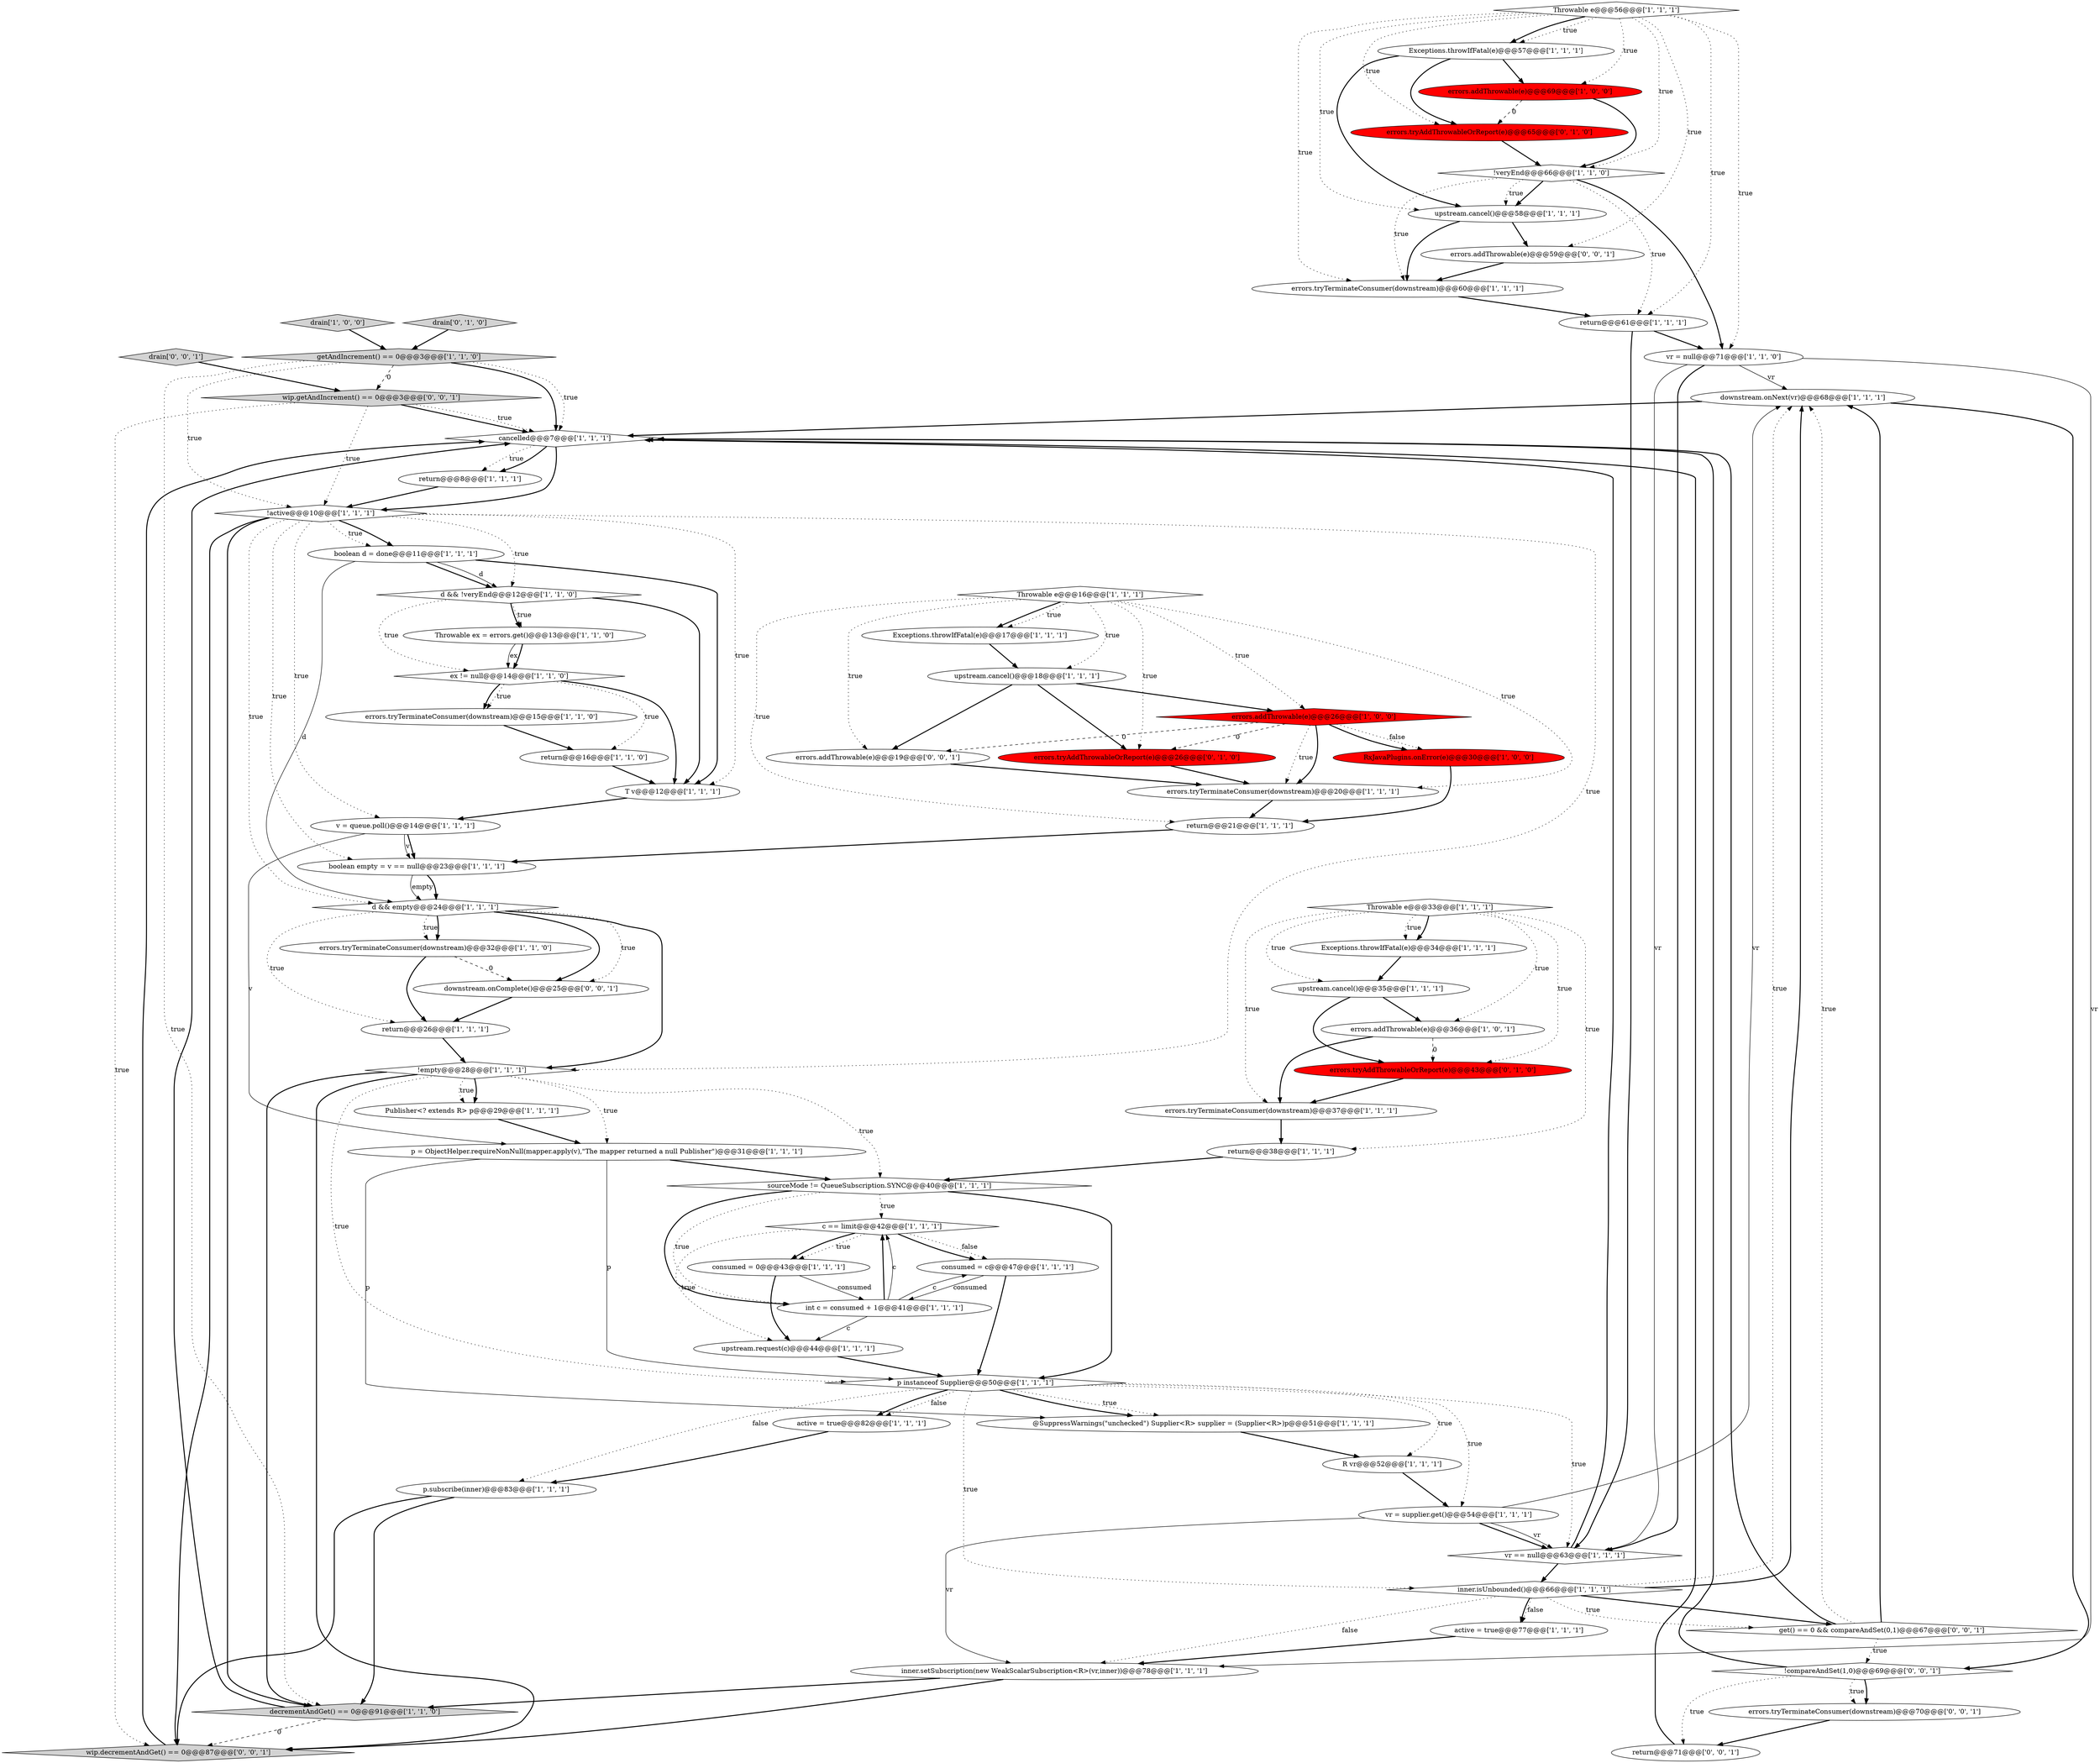 digraph {
46 [style = filled, label = "downstream.onNext(vr)@@@68@@@['1', '1', '1']", fillcolor = white, shape = ellipse image = "AAA0AAABBB1BBB"];
58 [style = filled, label = "errors.tryTerminateConsumer(downstream)@@@32@@@['1', '1', '0']", fillcolor = white, shape = ellipse image = "AAA0AAABBB1BBB"];
59 [style = filled, label = "errors.tryAddThrowableOrReport(e)@@@43@@@['0', '1', '0']", fillcolor = red, shape = ellipse image = "AAA1AAABBB2BBB"];
27 [style = filled, label = "upstream.request(c)@@@44@@@['1', '1', '1']", fillcolor = white, shape = ellipse image = "AAA0AAABBB1BBB"];
55 [style = filled, label = "RxJavaPlugins.onError(e)@@@30@@@['1', '0', '0']", fillcolor = red, shape = ellipse image = "AAA1AAABBB1BBB"];
29 [style = filled, label = "!veryEnd@@@66@@@['1', '1', '0']", fillcolor = white, shape = diamond image = "AAA0AAABBB1BBB"];
23 [style = filled, label = "p = ObjectHelper.requireNonNull(mapper.apply(v),\"The mapper returned a null Publisher\")@@@31@@@['1', '1', '1']", fillcolor = white, shape = ellipse image = "AAA0AAABBB1BBB"];
72 [style = filled, label = "drain['0', '0', '1']", fillcolor = lightgray, shape = diamond image = "AAA0AAABBB3BBB"];
56 [style = filled, label = "decrementAndGet() == 0@@@91@@@['1', '1', '0']", fillcolor = lightgray, shape = diamond image = "AAA0AAABBB1BBB"];
25 [style = filled, label = "Exceptions.throwIfFatal(e)@@@34@@@['1', '1', '1']", fillcolor = white, shape = ellipse image = "AAA0AAABBB1BBB"];
4 [style = filled, label = "errors.tryTerminateConsumer(downstream)@@@15@@@['1', '1', '0']", fillcolor = white, shape = ellipse image = "AAA0AAABBB1BBB"];
7 [style = filled, label = "inner.isUnbounded()@@@66@@@['1', '1', '1']", fillcolor = white, shape = diamond image = "AAA0AAABBB1BBB"];
34 [style = filled, label = "!active@@@10@@@['1', '1', '1']", fillcolor = white, shape = diamond image = "AAA0AAABBB1BBB"];
39 [style = filled, label = "errors.tryTerminateConsumer(downstream)@@@37@@@['1', '1', '1']", fillcolor = white, shape = ellipse image = "AAA0AAABBB1BBB"];
32 [style = filled, label = "Publisher<? extends R> p@@@29@@@['1', '1', '1']", fillcolor = white, shape = ellipse image = "AAA0AAABBB1BBB"];
52 [style = filled, label = "Throwable e@@@56@@@['1', '1', '1']", fillcolor = white, shape = diamond image = "AAA0AAABBB1BBB"];
33 [style = filled, label = "vr = supplier.get()@@@54@@@['1', '1', '1']", fillcolor = white, shape = ellipse image = "AAA0AAABBB1BBB"];
51 [style = filled, label = "errors.addThrowable(e)@@@69@@@['1', '0', '0']", fillcolor = red, shape = ellipse image = "AAA1AAABBB1BBB"];
17 [style = filled, label = "return@@@26@@@['1', '1', '1']", fillcolor = white, shape = ellipse image = "AAA0AAABBB1BBB"];
19 [style = filled, label = "ex != null@@@14@@@['1', '1', '0']", fillcolor = white, shape = diamond image = "AAA0AAABBB1BBB"];
26 [style = filled, label = "cancelled@@@7@@@['1', '1', '1']", fillcolor = white, shape = diamond image = "AAA0AAABBB1BBB"];
14 [style = filled, label = "boolean empty = v == null@@@23@@@['1', '1', '1']", fillcolor = white, shape = ellipse image = "AAA0AAABBB1BBB"];
10 [style = filled, label = "v = queue.poll()@@@14@@@['1', '1', '1']", fillcolor = white, shape = ellipse image = "AAA0AAABBB1BBB"];
9 [style = filled, label = "getAndIncrement() == 0@@@3@@@['1', '1', '0']", fillcolor = lightgray, shape = diamond image = "AAA0AAABBB1BBB"];
15 [style = filled, label = "p.subscribe(inner)@@@83@@@['1', '1', '1']", fillcolor = white, shape = ellipse image = "AAA0AAABBB1BBB"];
24 [style = filled, label = "active = true@@@82@@@['1', '1', '1']", fillcolor = white, shape = ellipse image = "AAA0AAABBB1BBB"];
37 [style = filled, label = "return@@@21@@@['1', '1', '1']", fillcolor = white, shape = ellipse image = "AAA0AAABBB1BBB"];
36 [style = filled, label = "vr == null@@@63@@@['1', '1', '1']", fillcolor = white, shape = diamond image = "AAA0AAABBB1BBB"];
48 [style = filled, label = "R vr@@@52@@@['1', '1', '1']", fillcolor = white, shape = ellipse image = "AAA0AAABBB1BBB"];
53 [style = filled, label = "upstream.cancel()@@@58@@@['1', '1', '1']", fillcolor = white, shape = ellipse image = "AAA0AAABBB1BBB"];
61 [style = filled, label = "errors.tryAddThrowableOrReport(e)@@@65@@@['0', '1', '0']", fillcolor = red, shape = ellipse image = "AAA1AAABBB2BBB"];
66 [style = filled, label = "downstream.onComplete()@@@25@@@['0', '0', '1']", fillcolor = white, shape = ellipse image = "AAA0AAABBB3BBB"];
69 [style = filled, label = "wip.getAndIncrement() == 0@@@3@@@['0', '0', '1']", fillcolor = lightgray, shape = diamond image = "AAA0AAABBB3BBB"];
11 [style = filled, label = "@SuppressWarnings(\"unchecked\") Supplier<R> supplier = (Supplier<R>)p@@@51@@@['1', '1', '1']", fillcolor = white, shape = ellipse image = "AAA0AAABBB1BBB"];
28 [style = filled, label = "Throwable ex = errors.get()@@@13@@@['1', '1', '0']", fillcolor = white, shape = ellipse image = "AAA0AAABBB1BBB"];
31 [style = filled, label = "errors.tryTerminateConsumer(downstream)@@@20@@@['1', '1', '1']", fillcolor = white, shape = ellipse image = "AAA0AAABBB1BBB"];
47 [style = filled, label = "consumed = c@@@47@@@['1', '1', '1']", fillcolor = white, shape = ellipse image = "AAA0AAABBB1BBB"];
22 [style = filled, label = "errors.addThrowable(e)@@@36@@@['1', '0', '1']", fillcolor = white, shape = ellipse image = "AAA0AAABBB1BBB"];
50 [style = filled, label = "return@@@8@@@['1', '1', '1']", fillcolor = white, shape = ellipse image = "AAA0AAABBB1BBB"];
13 [style = filled, label = "Throwable e@@@33@@@['1', '1', '1']", fillcolor = white, shape = diamond image = "AAA0AAABBB1BBB"];
62 [style = filled, label = "drain['0', '1', '0']", fillcolor = lightgray, shape = diamond image = "AAA0AAABBB2BBB"];
1 [style = filled, label = "c == limit@@@42@@@['1', '1', '1']", fillcolor = white, shape = diamond image = "AAA0AAABBB1BBB"];
20 [style = filled, label = "return@@@61@@@['1', '1', '1']", fillcolor = white, shape = ellipse image = "AAA0AAABBB1BBB"];
35 [style = filled, label = "return@@@38@@@['1', '1', '1']", fillcolor = white, shape = ellipse image = "AAA0AAABBB1BBB"];
21 [style = filled, label = "drain['1', '0', '0']", fillcolor = lightgray, shape = diamond image = "AAA0AAABBB1BBB"];
60 [style = filled, label = "errors.tryAddThrowableOrReport(e)@@@26@@@['0', '1', '0']", fillcolor = red, shape = ellipse image = "AAA1AAABBB2BBB"];
0 [style = filled, label = "errors.addThrowable(e)@@@26@@@['1', '0', '0']", fillcolor = red, shape = diamond image = "AAA1AAABBB1BBB"];
68 [style = filled, label = "wip.decrementAndGet() == 0@@@87@@@['0', '0', '1']", fillcolor = lightgray, shape = diamond image = "AAA0AAABBB3BBB"];
2 [style = filled, label = "int c = consumed + 1@@@41@@@['1', '1', '1']", fillcolor = white, shape = ellipse image = "AAA0AAABBB1BBB"];
49 [style = filled, label = "inner.setSubscription(new WeakScalarSubscription<R>(vr,inner))@@@78@@@['1', '1', '1']", fillcolor = white, shape = ellipse image = "AAA0AAABBB1BBB"];
8 [style = filled, label = "d && !veryEnd@@@12@@@['1', '1', '0']", fillcolor = white, shape = diamond image = "AAA0AAABBB1BBB"];
16 [style = filled, label = "sourceMode != QueueSubscription.SYNC@@@40@@@['1', '1', '1']", fillcolor = white, shape = diamond image = "AAA0AAABBB1BBB"];
40 [style = filled, label = "upstream.cancel()@@@18@@@['1', '1', '1']", fillcolor = white, shape = ellipse image = "AAA0AAABBB1BBB"];
43 [style = filled, label = "Throwable e@@@16@@@['1', '1', '1']", fillcolor = white, shape = diamond image = "AAA0AAABBB1BBB"];
12 [style = filled, label = "d && empty@@@24@@@['1', '1', '1']", fillcolor = white, shape = diamond image = "AAA0AAABBB1BBB"];
54 [style = filled, label = "active = true@@@77@@@['1', '1', '1']", fillcolor = white, shape = ellipse image = "AAA0AAABBB1BBB"];
30 [style = filled, label = "boolean d = done@@@11@@@['1', '1', '1']", fillcolor = white, shape = ellipse image = "AAA0AAABBB1BBB"];
38 [style = filled, label = "!empty@@@28@@@['1', '1', '1']", fillcolor = white, shape = diamond image = "AAA0AAABBB1BBB"];
45 [style = filled, label = "Exceptions.throwIfFatal(e)@@@17@@@['1', '1', '1']", fillcolor = white, shape = ellipse image = "AAA0AAABBB1BBB"];
3 [style = filled, label = "vr = null@@@71@@@['1', '1', '0']", fillcolor = white, shape = ellipse image = "AAA0AAABBB1BBB"];
67 [style = filled, label = "errors.tryTerminateConsumer(downstream)@@@70@@@['0', '0', '1']", fillcolor = white, shape = ellipse image = "AAA0AAABBB3BBB"];
42 [style = filled, label = "errors.tryTerminateConsumer(downstream)@@@60@@@['1', '1', '1']", fillcolor = white, shape = ellipse image = "AAA0AAABBB1BBB"];
64 [style = filled, label = "get() == 0 && compareAndSet(0,1)@@@67@@@['0', '0', '1']", fillcolor = white, shape = diamond image = "AAA0AAABBB3BBB"];
18 [style = filled, label = "consumed = 0@@@43@@@['1', '1', '1']", fillcolor = white, shape = ellipse image = "AAA0AAABBB1BBB"];
44 [style = filled, label = "Exceptions.throwIfFatal(e)@@@57@@@['1', '1', '1']", fillcolor = white, shape = ellipse image = "AAA0AAABBB1BBB"];
57 [style = filled, label = "p instanceof Supplier@@@50@@@['1', '1', '1']", fillcolor = white, shape = diamond image = "AAA0AAABBB1BBB"];
41 [style = filled, label = "return@@@16@@@['1', '1', '0']", fillcolor = white, shape = ellipse image = "AAA0AAABBB1BBB"];
65 [style = filled, label = "errors.addThrowable(e)@@@59@@@['0', '0', '1']", fillcolor = white, shape = ellipse image = "AAA0AAABBB3BBB"];
6 [style = filled, label = "upstream.cancel()@@@35@@@['1', '1', '1']", fillcolor = white, shape = ellipse image = "AAA0AAABBB1BBB"];
71 [style = filled, label = "errors.addThrowable(e)@@@19@@@['0', '0', '1']", fillcolor = white, shape = ellipse image = "AAA0AAABBB3BBB"];
70 [style = filled, label = "return@@@71@@@['0', '0', '1']", fillcolor = white, shape = ellipse image = "AAA0AAABBB3BBB"];
5 [style = filled, label = "T v@@@12@@@['1', '1', '1']", fillcolor = white, shape = ellipse image = "AAA0AAABBB1BBB"];
63 [style = filled, label = "!compareAndSet(1,0)@@@69@@@['0', '0', '1']", fillcolor = white, shape = diamond image = "AAA0AAABBB3BBB"];
34->12 [style = dotted, label="true"];
8->28 [style = dotted, label="true"];
31->37 [style = bold, label=""];
52->44 [style = bold, label=""];
28->19 [style = solid, label="ex"];
32->23 [style = bold, label=""];
7->64 [style = dotted, label="true"];
65->42 [style = bold, label=""];
10->14 [style = solid, label="v"];
6->22 [style = bold, label=""];
26->50 [style = dotted, label="true"];
26->34 [style = bold, label=""];
3->36 [style = solid, label="vr"];
52->61 [style = dotted, label="true"];
52->51 [style = dotted, label="true"];
25->6 [style = bold, label=""];
52->44 [style = dotted, label="true"];
44->53 [style = bold, label=""];
29->20 [style = dotted, label="true"];
13->35 [style = dotted, label="true"];
0->31 [style = dotted, label="true"];
58->17 [style = bold, label=""];
9->26 [style = bold, label=""];
17->38 [style = bold, label=""];
19->5 [style = bold, label=""];
44->51 [style = bold, label=""];
52->20 [style = dotted, label="true"];
34->68 [style = bold, label=""];
38->16 [style = dotted, label="true"];
12->38 [style = bold, label=""];
3->36 [style = bold, label=""];
9->69 [style = dashed, label="0"];
62->9 [style = bold, label=""];
53->65 [style = bold, label=""];
3->46 [style = solid, label="vr"];
12->58 [style = dotted, label="true"];
52->3 [style = dotted, label="true"];
38->56 [style = bold, label=""];
57->15 [style = dotted, label="false"];
57->48 [style = dotted, label="true"];
52->29 [style = dotted, label="true"];
49->56 [style = bold, label=""];
69->26 [style = bold, label=""];
51->61 [style = dashed, label="0"];
56->26 [style = bold, label=""];
30->8 [style = bold, label=""];
7->54 [style = dotted, label="false"];
34->14 [style = dotted, label="true"];
47->2 [style = solid, label="consumed"];
69->26 [style = dotted, label="true"];
1->27 [style = dotted, label="true"];
55->37 [style = bold, label=""];
13->39 [style = dotted, label="true"];
13->6 [style = dotted, label="true"];
13->25 [style = bold, label=""];
5->10 [style = bold, label=""];
8->28 [style = bold, label=""];
33->46 [style = solid, label="vr"];
12->17 [style = dotted, label="true"];
13->59 [style = dotted, label="true"];
9->26 [style = dotted, label="true"];
54->49 [style = bold, label=""];
57->7 [style = dotted, label="true"];
57->36 [style = dotted, label="true"];
13->25 [style = dotted, label="true"];
10->14 [style = bold, label=""];
11->48 [style = bold, label=""];
7->46 [style = bold, label=""];
30->8 [style = solid, label="d"];
57->33 [style = dotted, label="true"];
40->0 [style = bold, label=""];
7->49 [style = dotted, label="false"];
20->3 [style = bold, label=""];
59->39 [style = bold, label=""];
23->57 [style = solid, label="p"];
56->68 [style = dashed, label="0"];
57->24 [style = bold, label=""];
43->45 [style = bold, label=""];
38->68 [style = bold, label=""];
34->38 [style = dotted, label="true"];
38->32 [style = bold, label=""];
1->18 [style = dotted, label="true"];
47->57 [style = bold, label=""];
46->63 [style = bold, label=""];
34->8 [style = dotted, label="true"];
63->70 [style = dotted, label="true"];
21->9 [style = bold, label=""];
13->22 [style = dotted, label="true"];
16->1 [style = dotted, label="true"];
43->0 [style = dotted, label="true"];
19->4 [style = dotted, label="true"];
7->46 [style = dotted, label="true"];
39->35 [style = bold, label=""];
38->23 [style = dotted, label="true"];
33->36 [style = bold, label=""];
58->66 [style = dashed, label="0"];
19->41 [style = dotted, label="true"];
29->53 [style = dotted, label="true"];
12->66 [style = dotted, label="true"];
28->19 [style = bold, label=""];
48->33 [style = bold, label=""];
60->31 [style = bold, label=""];
43->60 [style = dotted, label="true"];
1->47 [style = dotted, label="false"];
61->29 [style = bold, label=""];
3->49 [style = solid, label="vr"];
69->34 [style = dotted, label="true"];
8->19 [style = dotted, label="true"];
0->31 [style = bold, label=""];
50->34 [style = bold, label=""];
68->26 [style = bold, label=""];
0->71 [style = dashed, label="0"];
44->61 [style = bold, label=""];
38->57 [style = dotted, label="true"];
71->31 [style = bold, label=""];
30->12 [style = solid, label="d"];
72->69 [style = bold, label=""];
49->68 [style = bold, label=""];
2->1 [style = bold, label=""];
7->64 [style = bold, label=""];
63->26 [style = bold, label=""];
34->10 [style = dotted, label="true"];
53->42 [style = bold, label=""];
69->68 [style = dotted, label="true"];
67->70 [style = bold, label=""];
57->11 [style = dotted, label="true"];
52->42 [style = dotted, label="true"];
38->32 [style = dotted, label="true"];
33->49 [style = solid, label="vr"];
0->60 [style = dashed, label="0"];
7->54 [style = bold, label=""];
52->53 [style = dotted, label="true"];
22->59 [style = dashed, label="0"];
4->41 [style = bold, label=""];
15->68 [style = bold, label=""];
34->56 [style = bold, label=""];
57->11 [style = bold, label=""];
51->29 [style = bold, label=""];
40->71 [style = bold, label=""];
12->66 [style = bold, label=""];
2->47 [style = solid, label="c"];
14->12 [style = solid, label="empty"];
30->5 [style = bold, label=""];
63->67 [style = bold, label=""];
64->46 [style = dotted, label="true"];
43->40 [style = dotted, label="true"];
22->39 [style = bold, label=""];
70->26 [style = bold, label=""];
15->56 [style = bold, label=""];
6->59 [style = bold, label=""];
34->30 [style = dotted, label="true"];
20->36 [style = bold, label=""];
45->40 [style = bold, label=""];
2->1 [style = solid, label="c"];
24->15 [style = bold, label=""];
63->67 [style = dotted, label="true"];
29->53 [style = bold, label=""];
34->5 [style = dotted, label="true"];
23->16 [style = bold, label=""];
35->16 [style = bold, label=""];
16->2 [style = dotted, label="true"];
33->36 [style = solid, label="vr"];
43->71 [style = dotted, label="true"];
0->55 [style = dotted, label="false"];
29->3 [style = bold, label=""];
42->20 [style = bold, label=""];
1->18 [style = bold, label=""];
36->26 [style = bold, label=""];
64->46 [style = bold, label=""];
16->2 [style = bold, label=""];
2->27 [style = solid, label="c"];
34->30 [style = bold, label=""];
18->2 [style = solid, label="consumed"];
64->26 [style = bold, label=""];
37->14 [style = bold, label=""];
9->56 [style = dotted, label="true"];
43->37 [style = dotted, label="true"];
1->47 [style = bold, label=""];
46->26 [style = bold, label=""];
66->17 [style = bold, label=""];
8->5 [style = bold, label=""];
18->27 [style = bold, label=""];
9->34 [style = dotted, label="true"];
43->45 [style = dotted, label="true"];
26->50 [style = bold, label=""];
27->57 [style = bold, label=""];
36->7 [style = bold, label=""];
0->55 [style = bold, label=""];
14->12 [style = bold, label=""];
16->57 [style = bold, label=""];
10->23 [style = solid, label="v"];
29->42 [style = dotted, label="true"];
43->31 [style = dotted, label="true"];
52->65 [style = dotted, label="true"];
19->4 [style = bold, label=""];
57->24 [style = dotted, label="false"];
64->63 [style = dotted, label="true"];
40->60 [style = bold, label=""];
23->11 [style = solid, label="p"];
12->58 [style = bold, label=""];
41->5 [style = bold, label=""];
}
